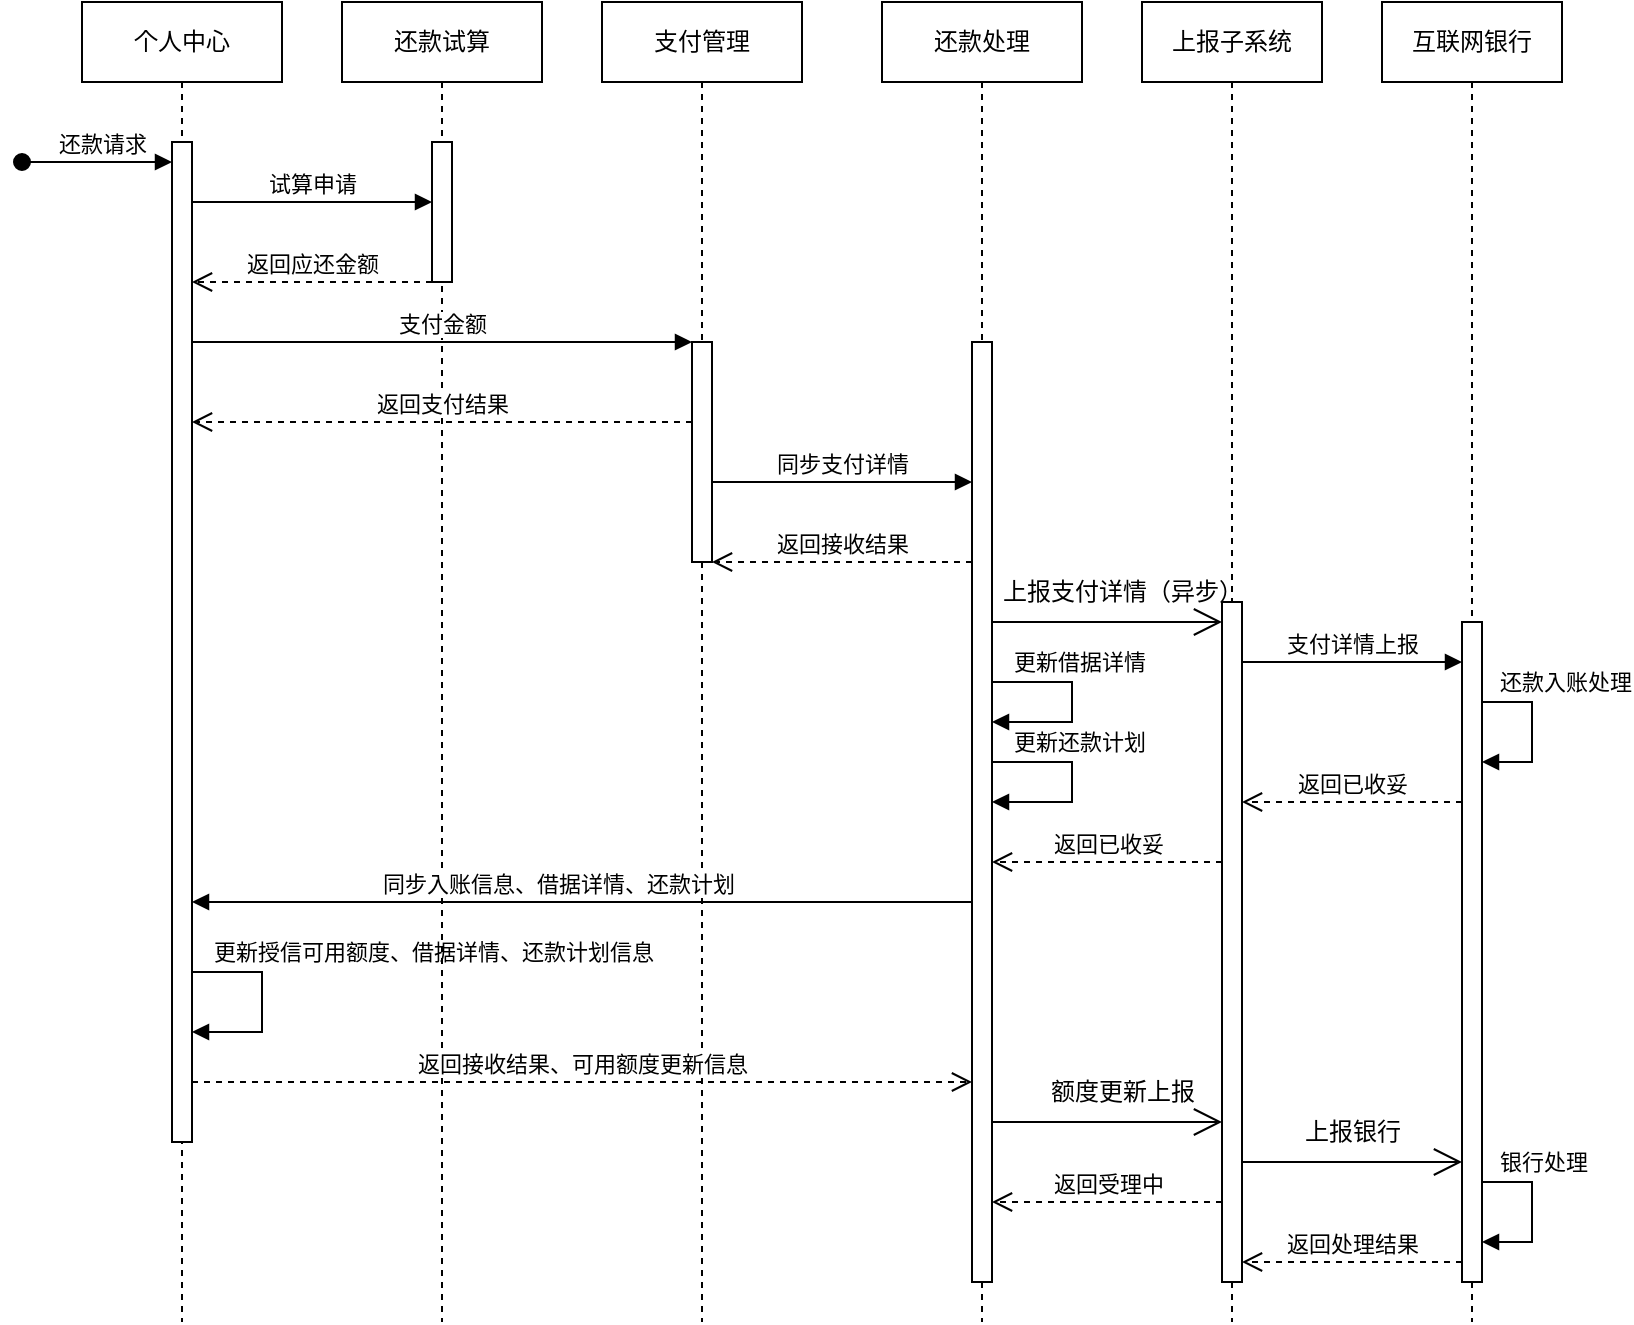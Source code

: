 <mxfile version="22.0.6" type="github">
  <diagram name="第 1 页" id="yWYOiqW-7FSj_8tI-ZIz">
    <mxGraphModel dx="1173" dy="772" grid="1" gridSize="10" guides="1" tooltips="1" connect="1" arrows="1" fold="1" page="1" pageScale="1" pageWidth="827" pageHeight="1169" math="0" shadow="0">
      <root>
        <mxCell id="0" />
        <mxCell id="1" parent="0" />
        <mxCell id="6WbjD5z8y-cOgLFoqda8-6" value="支付管理" style="shape=umlLifeline;perimeter=lifelinePerimeter;whiteSpace=wrap;html=1;container=1;dropTarget=0;collapsible=0;recursiveResize=0;outlineConnect=0;portConstraint=eastwest;newEdgeStyle={&quot;edgeStyle&quot;:&quot;elbowEdgeStyle&quot;,&quot;elbow&quot;:&quot;vertical&quot;,&quot;curved&quot;:0,&quot;rounded&quot;:0};" parent="1" vertex="1">
          <mxGeometry x="300" y="70" width="100" height="660" as="geometry" />
        </mxCell>
        <mxCell id="6WbjD5z8y-cOgLFoqda8-7" value="" style="html=1;points=[];perimeter=orthogonalPerimeter;outlineConnect=0;targetShapes=umlLifeline;portConstraint=eastwest;newEdgeStyle={&quot;edgeStyle&quot;:&quot;elbowEdgeStyle&quot;,&quot;elbow&quot;:&quot;vertical&quot;,&quot;curved&quot;:0,&quot;rounded&quot;:0};" parent="6WbjD5z8y-cOgLFoqda8-6" vertex="1">
          <mxGeometry x="45" y="170" width="10" height="110" as="geometry" />
        </mxCell>
        <mxCell id="6WbjD5z8y-cOgLFoqda8-8" value="上报子系统" style="shape=umlLifeline;perimeter=lifelinePerimeter;whiteSpace=wrap;html=1;container=1;dropTarget=0;collapsible=0;recursiveResize=0;outlineConnect=0;portConstraint=eastwest;newEdgeStyle={&quot;edgeStyle&quot;:&quot;elbowEdgeStyle&quot;,&quot;elbow&quot;:&quot;vertical&quot;,&quot;curved&quot;:0,&quot;rounded&quot;:0};" parent="1" vertex="1">
          <mxGeometry x="570" y="70" width="90" height="660" as="geometry" />
        </mxCell>
        <mxCell id="6WbjD5z8y-cOgLFoqda8-41" value="" style="html=1;points=[];perimeter=orthogonalPerimeter;outlineConnect=0;targetShapes=umlLifeline;portConstraint=eastwest;newEdgeStyle={&quot;edgeStyle&quot;:&quot;elbowEdgeStyle&quot;,&quot;elbow&quot;:&quot;vertical&quot;,&quot;curved&quot;:0,&quot;rounded&quot;:0};" parent="6WbjD5z8y-cOgLFoqda8-8" vertex="1">
          <mxGeometry x="40" y="300" width="10" height="340" as="geometry" />
        </mxCell>
        <mxCell id="6WbjD5z8y-cOgLFoqda8-10" value="互联网银行" style="shape=umlLifeline;perimeter=lifelinePerimeter;whiteSpace=wrap;html=1;container=1;dropTarget=0;collapsible=0;recursiveResize=0;outlineConnect=0;portConstraint=eastwest;newEdgeStyle={&quot;edgeStyle&quot;:&quot;elbowEdgeStyle&quot;,&quot;elbow&quot;:&quot;vertical&quot;,&quot;curved&quot;:0,&quot;rounded&quot;:0};" parent="1" vertex="1">
          <mxGeometry x="690" y="70" width="90" height="660" as="geometry" />
        </mxCell>
        <mxCell id="6WbjD5z8y-cOgLFoqda8-35" value="" style="html=1;points=[];perimeter=orthogonalPerimeter;outlineConnect=0;targetShapes=umlLifeline;portConstraint=eastwest;newEdgeStyle={&quot;edgeStyle&quot;:&quot;elbowEdgeStyle&quot;,&quot;elbow&quot;:&quot;vertical&quot;,&quot;curved&quot;:0,&quot;rounded&quot;:0};" parent="6WbjD5z8y-cOgLFoqda8-10" vertex="1">
          <mxGeometry x="40" y="310" width="10" height="330" as="geometry" />
        </mxCell>
        <mxCell id="6WbjD5z8y-cOgLFoqda8-13" value="还款处理" style="shape=umlLifeline;perimeter=lifelinePerimeter;whiteSpace=wrap;html=1;container=1;dropTarget=0;collapsible=0;recursiveResize=0;outlineConnect=0;portConstraint=eastwest;newEdgeStyle={&quot;edgeStyle&quot;:&quot;elbowEdgeStyle&quot;,&quot;elbow&quot;:&quot;vertical&quot;,&quot;curved&quot;:0,&quot;rounded&quot;:0};" parent="1" vertex="1">
          <mxGeometry x="440" y="70" width="100" height="660" as="geometry" />
        </mxCell>
        <mxCell id="6WbjD5z8y-cOgLFoqda8-14" value="" style="html=1;points=[];perimeter=orthogonalPerimeter;outlineConnect=0;targetShapes=umlLifeline;portConstraint=eastwest;newEdgeStyle={&quot;edgeStyle&quot;:&quot;elbowEdgeStyle&quot;,&quot;elbow&quot;:&quot;vertical&quot;,&quot;curved&quot;:0,&quot;rounded&quot;:0};" parent="6WbjD5z8y-cOgLFoqda8-13" vertex="1">
          <mxGeometry x="45" y="170" width="10" height="470" as="geometry" />
        </mxCell>
        <mxCell id="6WbjD5z8y-cOgLFoqda8-55" value="更新借据详情" style="html=1;align=left;spacingLeft=2;endArrow=block;rounded=0;edgeStyle=orthogonalEdgeStyle;curved=0;rounded=0;" parent="6WbjD5z8y-cOgLFoqda8-13" source="6WbjD5z8y-cOgLFoqda8-14" target="6WbjD5z8y-cOgLFoqda8-14" edge="1">
          <mxGeometry x="-0.875" y="10" relative="1" as="geometry">
            <mxPoint x="60" y="340" as="sourcePoint" />
            <Array as="points">
              <mxPoint x="95" y="340" />
              <mxPoint x="95" y="360" />
            </Array>
            <mxPoint x="60" y="370" as="targetPoint" />
            <mxPoint as="offset" />
          </mxGeometry>
        </mxCell>
        <mxCell id="6WbjD5z8y-cOgLFoqda8-56" value="更新还款计划" style="html=1;align=left;spacingLeft=2;endArrow=block;rounded=0;edgeStyle=orthogonalEdgeStyle;curved=0;rounded=0;" parent="6WbjD5z8y-cOgLFoqda8-13" edge="1">
          <mxGeometry x="-0.875" y="10" relative="1" as="geometry">
            <mxPoint x="55" y="380" as="sourcePoint" />
            <Array as="points">
              <mxPoint x="95" y="380" />
              <mxPoint x="95" y="400" />
            </Array>
            <mxPoint x="55" y="400" as="targetPoint" />
            <mxPoint as="offset" />
          </mxGeometry>
        </mxCell>
        <mxCell id="6WbjD5z8y-cOgLFoqda8-15" value="个人中心" style="shape=umlLifeline;perimeter=lifelinePerimeter;whiteSpace=wrap;html=1;container=1;dropTarget=0;collapsible=0;recursiveResize=0;outlineConnect=0;portConstraint=eastwest;newEdgeStyle={&quot;edgeStyle&quot;:&quot;elbowEdgeStyle&quot;,&quot;elbow&quot;:&quot;vertical&quot;,&quot;curved&quot;:0,&quot;rounded&quot;:0};" parent="1" vertex="1">
          <mxGeometry x="40" y="70" width="100" height="660" as="geometry" />
        </mxCell>
        <mxCell id="6WbjD5z8y-cOgLFoqda8-16" value="" style="html=1;points=[];perimeter=orthogonalPerimeter;outlineConnect=0;targetShapes=umlLifeline;portConstraint=eastwest;newEdgeStyle={&quot;edgeStyle&quot;:&quot;elbowEdgeStyle&quot;,&quot;elbow&quot;:&quot;vertical&quot;,&quot;curved&quot;:0,&quot;rounded&quot;:0};" parent="6WbjD5z8y-cOgLFoqda8-15" vertex="1">
          <mxGeometry x="45" y="70" width="10" height="500" as="geometry" />
        </mxCell>
        <mxCell id="6WbjD5z8y-cOgLFoqda8-48" value="更新授信可用额度、借据详情、还款计划信息" style="html=1;align=left;spacingLeft=2;endArrow=block;rounded=0;edgeStyle=orthogonalEdgeStyle;curved=0;rounded=0;" parent="6WbjD5z8y-cOgLFoqda8-15" source="6WbjD5z8y-cOgLFoqda8-16" target="6WbjD5z8y-cOgLFoqda8-16" edge="1">
          <mxGeometry x="-0.875" y="10" relative="1" as="geometry">
            <mxPoint x="60" y="485" as="sourcePoint" />
            <Array as="points">
              <mxPoint x="90" y="485" />
              <mxPoint x="90" y="515" />
            </Array>
            <mxPoint x="60" y="515" as="targetPoint" />
            <mxPoint as="offset" />
          </mxGeometry>
        </mxCell>
        <mxCell id="6WbjD5z8y-cOgLFoqda8-17" value="还款请求" style="html=1;verticalAlign=bottom;startArrow=oval;startFill=1;endArrow=block;startSize=8;edgeStyle=elbowEdgeStyle;elbow=horizontal;curved=0;rounded=0;" parent="1" edge="1">
          <mxGeometry x="0.067" width="60" relative="1" as="geometry">
            <mxPoint x="10" y="150" as="sourcePoint" />
            <mxPoint x="85" y="150" as="targetPoint" />
            <mxPoint as="offset" />
          </mxGeometry>
        </mxCell>
        <mxCell id="6WbjD5z8y-cOgLFoqda8-21" value="还款试算" style="shape=umlLifeline;perimeter=lifelinePerimeter;whiteSpace=wrap;html=1;container=1;dropTarget=0;collapsible=0;recursiveResize=0;outlineConnect=0;portConstraint=eastwest;newEdgeStyle={&quot;edgeStyle&quot;:&quot;elbowEdgeStyle&quot;,&quot;elbow&quot;:&quot;vertical&quot;,&quot;curved&quot;:0,&quot;rounded&quot;:0};" parent="1" vertex="1">
          <mxGeometry x="170" y="70" width="100" height="660" as="geometry" />
        </mxCell>
        <mxCell id="6WbjD5z8y-cOgLFoqda8-22" value="" style="html=1;points=[];perimeter=orthogonalPerimeter;outlineConnect=0;targetShapes=umlLifeline;portConstraint=eastwest;newEdgeStyle={&quot;edgeStyle&quot;:&quot;elbowEdgeStyle&quot;,&quot;elbow&quot;:&quot;vertical&quot;,&quot;curved&quot;:0,&quot;rounded&quot;:0};" parent="6WbjD5z8y-cOgLFoqda8-21" vertex="1">
          <mxGeometry x="45" y="70" width="10" height="70" as="geometry" />
        </mxCell>
        <mxCell id="6WbjD5z8y-cOgLFoqda8-24" value="试算申请" style="html=1;verticalAlign=bottom;endArrow=block;edgeStyle=elbowEdgeStyle;elbow=vertical;curved=0;rounded=0;" parent="1" edge="1">
          <mxGeometry width="80" relative="1" as="geometry">
            <mxPoint x="95" y="170" as="sourcePoint" />
            <mxPoint x="215" y="170" as="targetPoint" />
          </mxGeometry>
        </mxCell>
        <mxCell id="6WbjD5z8y-cOgLFoqda8-25" value="返回应还金额" style="html=1;verticalAlign=bottom;endArrow=open;dashed=1;endSize=8;edgeStyle=elbowEdgeStyle;elbow=vertical;curved=0;rounded=0;" parent="1" edge="1">
          <mxGeometry relative="1" as="geometry">
            <mxPoint x="215" y="210" as="sourcePoint" />
            <mxPoint x="95" y="210" as="targetPoint" />
          </mxGeometry>
        </mxCell>
        <mxCell id="6WbjD5z8y-cOgLFoqda8-26" value="支付金额" style="html=1;verticalAlign=bottom;endArrow=block;edgeStyle=elbowEdgeStyle;elbow=vertical;curved=0;rounded=0;" parent="1" edge="1">
          <mxGeometry width="80" relative="1" as="geometry">
            <mxPoint x="95" y="240" as="sourcePoint" />
            <mxPoint x="345" y="240" as="targetPoint" />
            <mxPoint as="offset" />
          </mxGeometry>
        </mxCell>
        <mxCell id="6WbjD5z8y-cOgLFoqda8-27" value="返回支付结果" style="html=1;verticalAlign=bottom;endArrow=open;dashed=1;endSize=8;edgeStyle=elbowEdgeStyle;elbow=horizontal;curved=0;rounded=0;" parent="1" edge="1">
          <mxGeometry relative="1" as="geometry">
            <mxPoint x="345" y="280" as="sourcePoint" />
            <mxPoint x="95" y="280" as="targetPoint" />
          </mxGeometry>
        </mxCell>
        <mxCell id="6WbjD5z8y-cOgLFoqda8-29" value="同步支付详情" style="html=1;verticalAlign=bottom;endArrow=block;edgeStyle=elbowEdgeStyle;elbow=vertical;curved=0;rounded=0;" parent="1" edge="1">
          <mxGeometry width="80" relative="1" as="geometry">
            <mxPoint x="355" y="310" as="sourcePoint" />
            <mxPoint x="485" y="310" as="targetPoint" />
            <mxPoint as="offset" />
          </mxGeometry>
        </mxCell>
        <mxCell id="6WbjD5z8y-cOgLFoqda8-30" value="返回接收结果" style="html=1;verticalAlign=bottom;endArrow=open;dashed=1;endSize=8;edgeStyle=elbowEdgeStyle;elbow=horizontal;curved=0;rounded=0;" parent="1" edge="1">
          <mxGeometry relative="1" as="geometry">
            <mxPoint x="485" y="350" as="sourcePoint" />
            <mxPoint x="355" y="350" as="targetPoint" />
          </mxGeometry>
        </mxCell>
        <mxCell id="6WbjD5z8y-cOgLFoqda8-43" value="支付详情上报" style="html=1;verticalAlign=bottom;endArrow=block;edgeStyle=elbowEdgeStyle;elbow=vertical;curved=0;rounded=0;" parent="1" edge="1">
          <mxGeometry width="80" relative="1" as="geometry">
            <mxPoint x="620" y="400" as="sourcePoint" />
            <mxPoint x="730" y="400" as="targetPoint" />
            <mxPoint as="offset" />
          </mxGeometry>
        </mxCell>
        <mxCell id="6WbjD5z8y-cOgLFoqda8-44" value="还款入账处理" style="html=1;align=left;spacingLeft=2;endArrow=block;rounded=0;edgeStyle=orthogonalEdgeStyle;curved=0;rounded=0;" parent="1" edge="1">
          <mxGeometry x="-0.875" y="10" relative="1" as="geometry">
            <mxPoint x="740" y="420" as="sourcePoint" />
            <Array as="points">
              <mxPoint x="765" y="420" />
              <mxPoint x="765" y="450" />
            </Array>
            <mxPoint x="740" y="450" as="targetPoint" />
            <mxPoint as="offset" />
          </mxGeometry>
        </mxCell>
        <mxCell id="6WbjD5z8y-cOgLFoqda8-45" value="返回已收妥" style="html=1;verticalAlign=bottom;endArrow=open;dashed=1;endSize=8;edgeStyle=elbowEdgeStyle;elbow=horizontal;curved=0;rounded=0;" parent="1" edge="1">
          <mxGeometry relative="1" as="geometry">
            <mxPoint x="730" y="470" as="sourcePoint" />
            <mxPoint x="620" y="470" as="targetPoint" />
          </mxGeometry>
        </mxCell>
        <mxCell id="6WbjD5z8y-cOgLFoqda8-46" value="返回已收妥" style="html=1;verticalAlign=bottom;endArrow=open;dashed=1;endSize=8;edgeStyle=elbowEdgeStyle;elbow=horizontal;curved=0;rounded=0;" parent="1" edge="1">
          <mxGeometry relative="1" as="geometry">
            <mxPoint x="610" y="500" as="sourcePoint" />
            <mxPoint x="495" y="500" as="targetPoint" />
          </mxGeometry>
        </mxCell>
        <mxCell id="6WbjD5z8y-cOgLFoqda8-47" value="同步入账信息、借据详情、还款计划" style="html=1;verticalAlign=bottom;endArrow=block;edgeStyle=elbowEdgeStyle;elbow=horizontal;curved=0;rounded=0;" parent="1" target="6WbjD5z8y-cOgLFoqda8-16" edge="1">
          <mxGeometry x="0.061" width="80" relative="1" as="geometry">
            <mxPoint x="485" y="520" as="sourcePoint" />
            <mxPoint x="240" y="520" as="targetPoint" />
            <mxPoint as="offset" />
            <Array as="points">
              <mxPoint x="305" y="520" />
            </Array>
          </mxGeometry>
        </mxCell>
        <mxCell id="6WbjD5z8y-cOgLFoqda8-49" value="返回接收结果、可用额度更新信息" style="html=1;verticalAlign=bottom;endArrow=open;dashed=1;endSize=8;edgeStyle=elbowEdgeStyle;elbow=vertical;curved=0;rounded=0;" parent="1" target="6WbjD5z8y-cOgLFoqda8-14" edge="1">
          <mxGeometry relative="1" as="geometry">
            <mxPoint x="95" y="610" as="sourcePoint" />
            <mxPoint x="480" y="610" as="targetPoint" />
            <Array as="points">
              <mxPoint x="240" y="610" />
            </Array>
          </mxGeometry>
        </mxCell>
        <mxCell id="6WbjD5z8y-cOgLFoqda8-50" value="" style="endArrow=open;endFill=1;endSize=12;html=1;rounded=0;" parent="1" edge="1">
          <mxGeometry width="160" relative="1" as="geometry">
            <mxPoint x="495" y="630" as="sourcePoint" />
            <mxPoint x="610" y="630" as="targetPoint" />
          </mxGeometry>
        </mxCell>
        <mxCell id="6WbjD5z8y-cOgLFoqda8-51" value="额度更新上报" style="text;html=1;align=center;verticalAlign=middle;resizable=0;points=[];autosize=1;strokeColor=none;fillColor=none;" parent="1" vertex="1">
          <mxGeometry x="510" y="600" width="100" height="30" as="geometry" />
        </mxCell>
        <mxCell id="6WbjD5z8y-cOgLFoqda8-52" value="返回受理中" style="html=1;verticalAlign=bottom;endArrow=open;dashed=1;endSize=8;edgeStyle=elbowEdgeStyle;elbow=horizontal;curved=0;rounded=0;" parent="1" edge="1">
          <mxGeometry relative="1" as="geometry">
            <mxPoint x="610" y="670" as="sourcePoint" />
            <mxPoint x="495" y="670" as="targetPoint" />
          </mxGeometry>
        </mxCell>
        <mxCell id="6WbjD5z8y-cOgLFoqda8-53" value="" style="endArrow=open;endFill=1;endSize=12;html=1;rounded=0;" parent="1" source="6WbjD5z8y-cOgLFoqda8-14" edge="1">
          <mxGeometry width="160" relative="1" as="geometry">
            <mxPoint x="500" y="380" as="sourcePoint" />
            <mxPoint x="610" y="380" as="targetPoint" />
          </mxGeometry>
        </mxCell>
        <mxCell id="6WbjD5z8y-cOgLFoqda8-54" value="上报支付详情（异步）" style="text;html=1;align=center;verticalAlign=middle;resizable=0;points=[];autosize=1;strokeColor=none;fillColor=none;" parent="1" vertex="1">
          <mxGeometry x="490" y="350" width="140" height="30" as="geometry" />
        </mxCell>
        <mxCell id="6WbjD5z8y-cOgLFoqda8-59" value="" style="endArrow=open;endFill=1;endSize=12;html=1;rounded=0;" parent="1" edge="1">
          <mxGeometry width="160" relative="1" as="geometry">
            <mxPoint x="620" y="650" as="sourcePoint" />
            <mxPoint x="730" y="650" as="targetPoint" />
          </mxGeometry>
        </mxCell>
        <mxCell id="6WbjD5z8y-cOgLFoqda8-60" value="上报银行" style="text;html=1;align=center;verticalAlign=middle;resizable=0;points=[];autosize=1;strokeColor=none;fillColor=none;" parent="1" vertex="1">
          <mxGeometry x="640" y="620" width="70" height="30" as="geometry" />
        </mxCell>
        <mxCell id="6WbjD5z8y-cOgLFoqda8-61" value="银行处理" style="html=1;align=left;spacingLeft=2;endArrow=block;rounded=0;edgeStyle=orthogonalEdgeStyle;curved=0;rounded=0;" parent="1" edge="1">
          <mxGeometry x="-0.875" y="10" relative="1" as="geometry">
            <mxPoint x="740" y="660" as="sourcePoint" />
            <Array as="points">
              <mxPoint x="765" y="660" />
              <mxPoint x="765" y="690" />
            </Array>
            <mxPoint x="740" y="690" as="targetPoint" />
            <mxPoint as="offset" />
          </mxGeometry>
        </mxCell>
        <mxCell id="6WbjD5z8y-cOgLFoqda8-62" value="返回处理结果" style="html=1;verticalAlign=bottom;endArrow=open;dashed=1;endSize=8;edgeStyle=elbowEdgeStyle;elbow=horizontal;curved=0;rounded=0;" parent="1" edge="1">
          <mxGeometry relative="1" as="geometry">
            <mxPoint x="730" y="700" as="sourcePoint" />
            <mxPoint x="620" y="700" as="targetPoint" />
          </mxGeometry>
        </mxCell>
      </root>
    </mxGraphModel>
  </diagram>
</mxfile>
